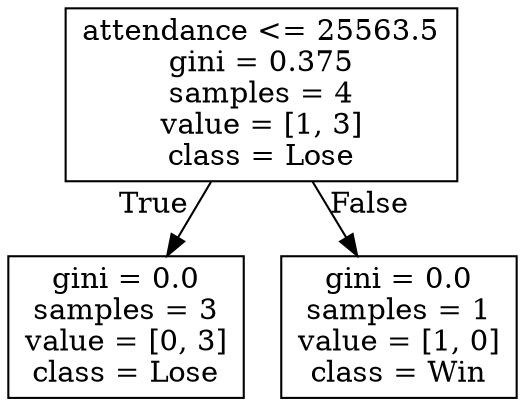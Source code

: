 digraph Tree {
node [shape=box] ;
0 [label="attendance <= 25563.5\ngini = 0.375\nsamples = 4\nvalue = [1, 3]\nclass = Lose"] ;
1 [label="gini = 0.0\nsamples = 3\nvalue = [0, 3]\nclass = Lose"] ;
0 -> 1 [labeldistance=2.5, labelangle=45, headlabel="True"] ;
2 [label="gini = 0.0\nsamples = 1\nvalue = [1, 0]\nclass = Win"] ;
0 -> 2 [labeldistance=2.5, labelangle=-45, headlabel="False"] ;
}